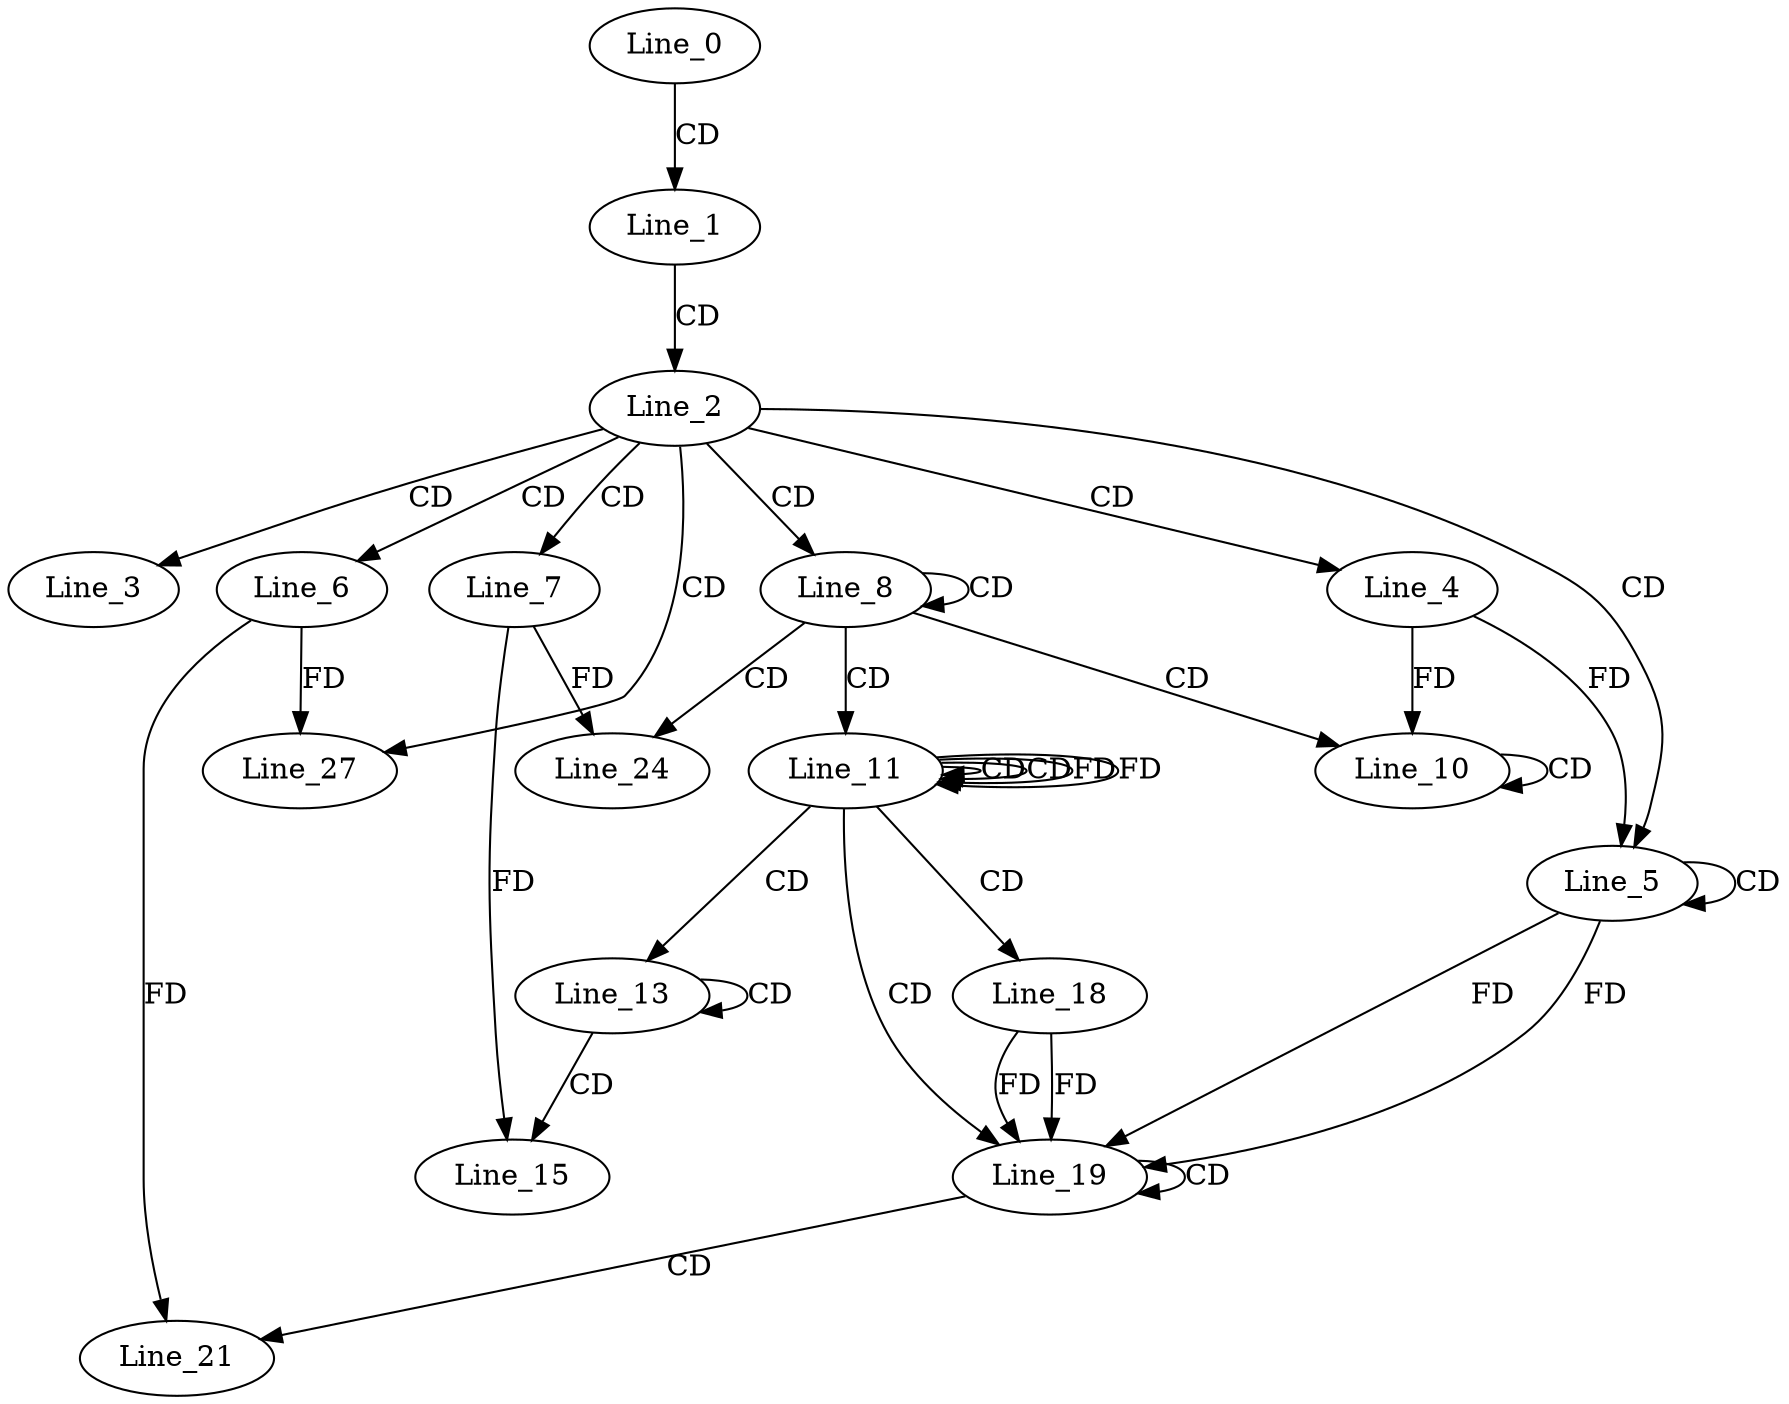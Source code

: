 digraph G {
  Line_0;
  Line_1;
  Line_2;
  Line_3;
  Line_4;
  Line_5;
  Line_5;
  Line_6;
  Line_7;
  Line_8;
  Line_10;
  Line_10;
  Line_10;
  Line_11;
  Line_11;
  Line_11;
  Line_13;
  Line_13;
  Line_15;
  Line_18;
  Line_19;
  Line_19;
  Line_21;
  Line_24;
  Line_27;
  Line_0 -> Line_1 [ label="CD" ];
  Line_1 -> Line_2 [ label="CD" ];
  Line_2 -> Line_3 [ label="CD" ];
  Line_2 -> Line_4 [ label="CD" ];
  Line_2 -> Line_5 [ label="CD" ];
  Line_5 -> Line_5 [ label="CD" ];
  Line_4 -> Line_5 [ label="FD" ];
  Line_2 -> Line_6 [ label="CD" ];
  Line_2 -> Line_7 [ label="CD" ];
  Line_2 -> Line_8 [ label="CD" ];
  Line_8 -> Line_8 [ label="CD" ];
  Line_8 -> Line_10 [ label="CD" ];
  Line_10 -> Line_10 [ label="CD" ];
  Line_4 -> Line_10 [ label="FD" ];
  Line_8 -> Line_11 [ label="CD" ];
  Line_11 -> Line_11 [ label="CD" ];
  Line_11 -> Line_11 [ label="CD" ];
  Line_11 -> Line_11 [ label="FD" ];
  Line_11 -> Line_13 [ label="CD" ];
  Line_13 -> Line_13 [ label="CD" ];
  Line_13 -> Line_15 [ label="CD" ];
  Line_7 -> Line_15 [ label="FD" ];
  Line_11 -> Line_18 [ label="CD" ];
  Line_11 -> Line_19 [ label="CD" ];
  Line_5 -> Line_19 [ label="FD" ];
  Line_18 -> Line_19 [ label="FD" ];
  Line_19 -> Line_19 [ label="CD" ];
  Line_5 -> Line_19 [ label="FD" ];
  Line_18 -> Line_19 [ label="FD" ];
  Line_19 -> Line_21 [ label="CD" ];
  Line_6 -> Line_21 [ label="FD" ];
  Line_8 -> Line_24 [ label="CD" ];
  Line_7 -> Line_24 [ label="FD" ];
  Line_2 -> Line_27 [ label="CD" ];
  Line_6 -> Line_27 [ label="FD" ];
  Line_11 -> Line_11 [ label="FD" ];
}
